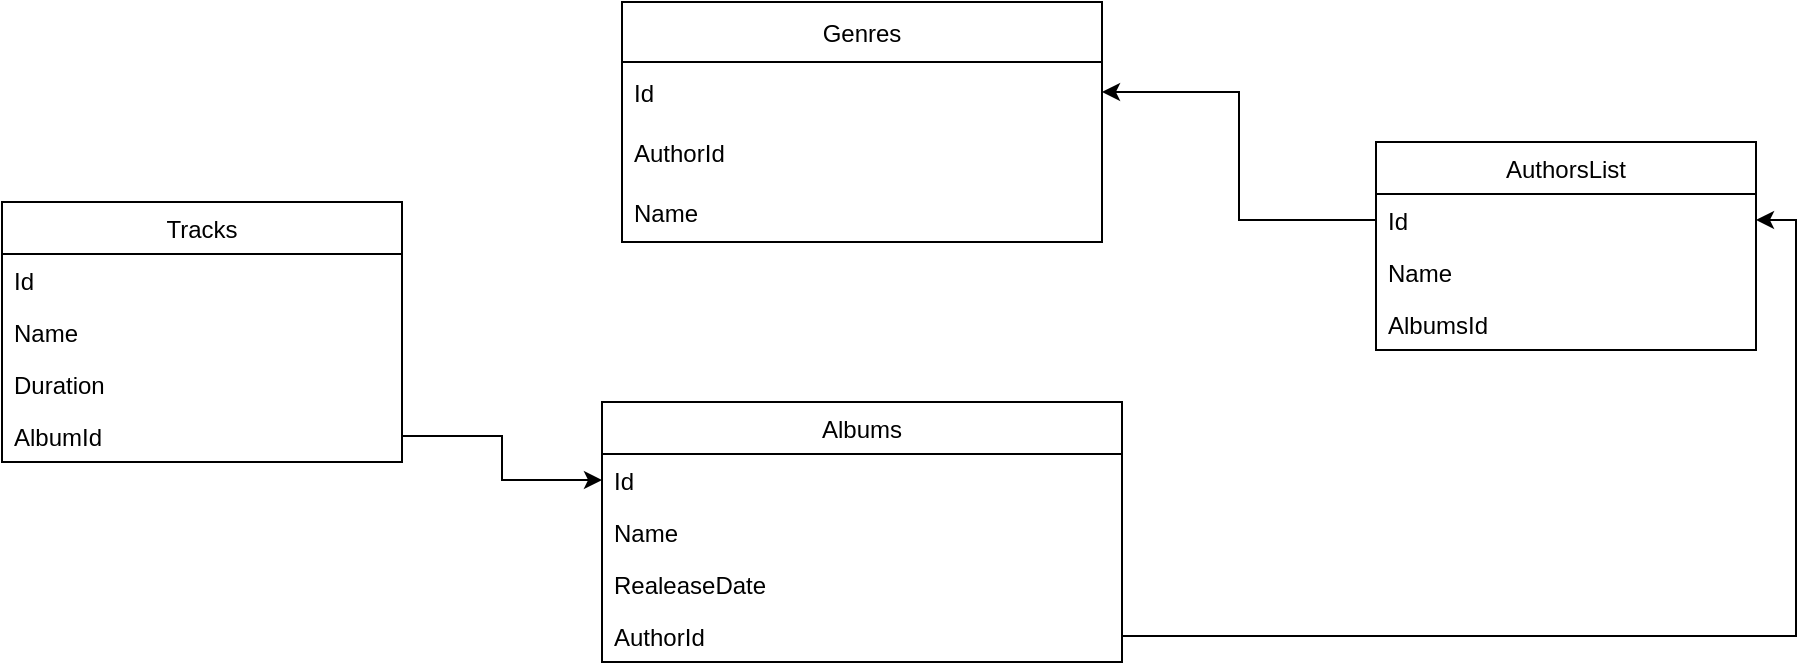 <mxfile version="15.3.2" type="device"><diagram id="EMuSfZOopJN_1NrQWERr" name="Page-1"><mxGraphModel dx="1005" dy="885" grid="1" gridSize="10" guides="1" tooltips="1" connect="1" arrows="1" fold="1" page="1" pageScale="1" pageWidth="827" pageHeight="1169" math="0" shadow="0"><root><mxCell id="0"/><mxCell id="1" parent="0"/><mxCell id="ZKW3Dyq4j_tQCNxu5UCF-10" value="AuthorsList" style="swimlane;fontStyle=0;childLayout=stackLayout;horizontal=1;startSize=26;horizontalStack=0;resizeParent=1;resizeParentMax=0;resizeLast=0;collapsible=1;marginBottom=0;" parent="1" vertex="1"><mxGeometry x="827" y="500" width="190" height="104" as="geometry"/></mxCell><mxCell id="ZKW3Dyq4j_tQCNxu5UCF-11" value="Id" style="text;strokeColor=none;fillColor=none;align=left;verticalAlign=top;spacingLeft=4;spacingRight=4;overflow=hidden;rotatable=0;points=[[0,0.5],[1,0.5]];portConstraint=eastwest;" parent="ZKW3Dyq4j_tQCNxu5UCF-10" vertex="1"><mxGeometry y="26" width="190" height="26" as="geometry"/></mxCell><mxCell id="ZKW3Dyq4j_tQCNxu5UCF-12" value="Name" style="text;strokeColor=none;fillColor=none;align=left;verticalAlign=top;spacingLeft=4;spacingRight=4;overflow=hidden;rotatable=0;points=[[0,0.5],[1,0.5]];portConstraint=eastwest;" parent="ZKW3Dyq4j_tQCNxu5UCF-10" vertex="1"><mxGeometry y="52" width="190" height="26" as="geometry"/></mxCell><mxCell id="ZKW3Dyq4j_tQCNxu5UCF-13" value="AlbumsId" style="text;strokeColor=none;fillColor=none;align=left;verticalAlign=top;spacingLeft=4;spacingRight=4;overflow=hidden;rotatable=0;points=[[0,0.5],[1,0.5]];portConstraint=eastwest;" parent="ZKW3Dyq4j_tQCNxu5UCF-10" vertex="1"><mxGeometry y="78" width="190" height="26" as="geometry"/></mxCell><mxCell id="ZKW3Dyq4j_tQCNxu5UCF-15" value="Albums" style="swimlane;fontStyle=0;childLayout=stackLayout;horizontal=1;startSize=26;horizontalStack=0;resizeParent=1;resizeParentMax=0;resizeLast=0;collapsible=1;marginBottom=0;" parent="1" vertex="1"><mxGeometry x="440" y="630" width="260" height="130" as="geometry"/></mxCell><mxCell id="ZKW3Dyq4j_tQCNxu5UCF-16" value="Id" style="text;strokeColor=none;fillColor=none;align=left;verticalAlign=top;spacingLeft=4;spacingRight=4;overflow=hidden;rotatable=0;points=[[0,0.5],[1,0.5]];portConstraint=eastwest;" parent="ZKW3Dyq4j_tQCNxu5UCF-15" vertex="1"><mxGeometry y="26" width="260" height="26" as="geometry"/></mxCell><mxCell id="ZKW3Dyq4j_tQCNxu5UCF-17" value="Name" style="text;strokeColor=none;fillColor=none;align=left;verticalAlign=top;spacingLeft=4;spacingRight=4;overflow=hidden;rotatable=0;points=[[0,0.5],[1,0.5]];portConstraint=eastwest;" parent="ZKW3Dyq4j_tQCNxu5UCF-15" vertex="1"><mxGeometry y="52" width="260" height="26" as="geometry"/></mxCell><mxCell id="ZKW3Dyq4j_tQCNxu5UCF-18" value="RealeaseDate" style="text;strokeColor=none;fillColor=none;align=left;verticalAlign=top;spacingLeft=4;spacingRight=4;overflow=hidden;rotatable=0;points=[[0,0.5],[1,0.5]];portConstraint=eastwest;" parent="ZKW3Dyq4j_tQCNxu5UCF-15" vertex="1"><mxGeometry y="78" width="260" height="26" as="geometry"/></mxCell><mxCell id="ZKW3Dyq4j_tQCNxu5UCF-20" value="AuthorId" style="text;strokeColor=none;fillColor=none;align=left;verticalAlign=top;spacingLeft=4;spacingRight=4;overflow=hidden;rotatable=0;points=[[0,0.5],[1,0.5]];portConstraint=eastwest;" parent="ZKW3Dyq4j_tQCNxu5UCF-15" vertex="1"><mxGeometry y="104" width="260" height="26" as="geometry"/></mxCell><mxCell id="ZKW3Dyq4j_tQCNxu5UCF-21" value="Tracks" style="swimlane;fontStyle=0;childLayout=stackLayout;horizontal=1;startSize=26;horizontalStack=0;resizeParent=1;resizeParentMax=0;resizeLast=0;collapsible=1;marginBottom=0;" parent="1" vertex="1"><mxGeometry x="140" y="530" width="200" height="130" as="geometry"/></mxCell><mxCell id="ZKW3Dyq4j_tQCNxu5UCF-22" value="Id" style="text;strokeColor=none;fillColor=none;align=left;verticalAlign=top;spacingLeft=4;spacingRight=4;overflow=hidden;rotatable=0;points=[[0,0.5],[1,0.5]];portConstraint=eastwest;" parent="ZKW3Dyq4j_tQCNxu5UCF-21" vertex="1"><mxGeometry y="26" width="200" height="26" as="geometry"/></mxCell><mxCell id="ZKW3Dyq4j_tQCNxu5UCF-23" value="Name" style="text;strokeColor=none;fillColor=none;align=left;verticalAlign=top;spacingLeft=4;spacingRight=4;overflow=hidden;rotatable=0;points=[[0,0.5],[1,0.5]];portConstraint=eastwest;" parent="ZKW3Dyq4j_tQCNxu5UCF-21" vertex="1"><mxGeometry y="52" width="200" height="26" as="geometry"/></mxCell><mxCell id="ZKW3Dyq4j_tQCNxu5UCF-24" value="Duration" style="text;strokeColor=none;fillColor=none;align=left;verticalAlign=top;spacingLeft=4;spacingRight=4;overflow=hidden;rotatable=0;points=[[0,0.5],[1,0.5]];portConstraint=eastwest;" parent="ZKW3Dyq4j_tQCNxu5UCF-21" vertex="1"><mxGeometry y="78" width="200" height="26" as="geometry"/></mxCell><mxCell id="PS65lVjhXuRmgnX6Dh1b-1" value="AlbumId" style="text;strokeColor=none;fillColor=none;align=left;verticalAlign=top;spacingLeft=4;spacingRight=4;overflow=hidden;rotatable=0;points=[[0,0.5],[1,0.5]];portConstraint=eastwest;" parent="ZKW3Dyq4j_tQCNxu5UCF-21" vertex="1"><mxGeometry y="104" width="200" height="26" as="geometry"/></mxCell><mxCell id="PS65lVjhXuRmgnX6Dh1b-2" style="edgeStyle=orthogonalEdgeStyle;rounded=0;orthogonalLoop=1;jettySize=auto;html=1;entryX=0;entryY=0.5;entryDx=0;entryDy=0;" parent="1" source="PS65lVjhXuRmgnX6Dh1b-1" target="ZKW3Dyq4j_tQCNxu5UCF-16" edge="1"><mxGeometry relative="1" as="geometry"/></mxCell><mxCell id="PS65lVjhXuRmgnX6Dh1b-5" style="edgeStyle=orthogonalEdgeStyle;rounded=0;orthogonalLoop=1;jettySize=auto;html=1;entryX=1;entryY=0.5;entryDx=0;entryDy=0;" parent="1" source="ZKW3Dyq4j_tQCNxu5UCF-20" target="ZKW3Dyq4j_tQCNxu5UCF-11" edge="1"><mxGeometry relative="1" as="geometry"/></mxCell><mxCell id="Swa74ZFPzQvMQGA85MuG-2" value="Genres" style="swimlane;fontStyle=0;childLayout=stackLayout;horizontal=1;startSize=30;horizontalStack=0;resizeParent=1;resizeParentMax=0;resizeLast=0;collapsible=1;marginBottom=0;" vertex="1" parent="1"><mxGeometry x="450" y="430" width="240" height="120" as="geometry"/></mxCell><mxCell id="Swa74ZFPzQvMQGA85MuG-3" value="Id" style="text;strokeColor=none;fillColor=none;align=left;verticalAlign=middle;spacingLeft=4;spacingRight=4;overflow=hidden;points=[[0,0.5],[1,0.5]];portConstraint=eastwest;rotatable=0;" vertex="1" parent="Swa74ZFPzQvMQGA85MuG-2"><mxGeometry y="30" width="240" height="30" as="geometry"/></mxCell><mxCell id="Swa74ZFPzQvMQGA85MuG-4" value="AuthorId" style="text;strokeColor=none;fillColor=none;align=left;verticalAlign=middle;spacingLeft=4;spacingRight=4;overflow=hidden;points=[[0,0.5],[1,0.5]];portConstraint=eastwest;rotatable=0;" vertex="1" parent="Swa74ZFPzQvMQGA85MuG-2"><mxGeometry y="60" width="240" height="30" as="geometry"/></mxCell><mxCell id="Swa74ZFPzQvMQGA85MuG-5" value="Name" style="text;strokeColor=none;fillColor=none;align=left;verticalAlign=middle;spacingLeft=4;spacingRight=4;overflow=hidden;points=[[0,0.5],[1,0.5]];portConstraint=eastwest;rotatable=0;" vertex="1" parent="Swa74ZFPzQvMQGA85MuG-2"><mxGeometry y="90" width="240" height="30" as="geometry"/></mxCell><mxCell id="Swa74ZFPzQvMQGA85MuG-7" style="edgeStyle=orthogonalEdgeStyle;rounded=0;orthogonalLoop=1;jettySize=auto;html=1;entryX=1;entryY=0.5;entryDx=0;entryDy=0;" edge="1" parent="1" source="ZKW3Dyq4j_tQCNxu5UCF-11" target="Swa74ZFPzQvMQGA85MuG-3"><mxGeometry relative="1" as="geometry"/></mxCell></root></mxGraphModel></diagram></mxfile>